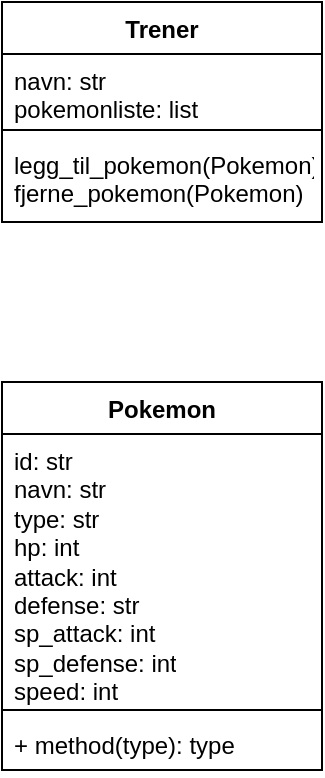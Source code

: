 <mxfile version="22.1.17" type="device">
  <diagram name="Page-1" id="VE6YEJn4PftV8VdNdtsw">
    <mxGraphModel dx="954" dy="640" grid="1" gridSize="10" guides="1" tooltips="1" connect="1" arrows="1" fold="1" page="1" pageScale="1" pageWidth="827" pageHeight="1169" math="0" shadow="0">
      <root>
        <mxCell id="0" />
        <mxCell id="1" parent="0" />
        <mxCell id="7GiyLR0LiVSR251wjXOw-5" value="Trener" style="swimlane;fontStyle=1;align=center;verticalAlign=top;childLayout=stackLayout;horizontal=1;startSize=26;horizontalStack=0;resizeParent=1;resizeParentMax=0;resizeLast=0;collapsible=1;marginBottom=0;whiteSpace=wrap;html=1;" vertex="1" parent="1">
          <mxGeometry x="160" y="250" width="160" height="110" as="geometry" />
        </mxCell>
        <mxCell id="7GiyLR0LiVSR251wjXOw-6" value="navn: str&lt;br&gt;pokemonliste: list" style="text;strokeColor=none;fillColor=none;align=left;verticalAlign=top;spacingLeft=4;spacingRight=4;overflow=hidden;rotatable=0;points=[[0,0.5],[1,0.5]];portConstraint=eastwest;whiteSpace=wrap;html=1;" vertex="1" parent="7GiyLR0LiVSR251wjXOw-5">
          <mxGeometry y="26" width="160" height="34" as="geometry" />
        </mxCell>
        <mxCell id="7GiyLR0LiVSR251wjXOw-7" value="" style="line;strokeWidth=1;fillColor=none;align=left;verticalAlign=middle;spacingTop=-1;spacingLeft=3;spacingRight=3;rotatable=0;labelPosition=right;points=[];portConstraint=eastwest;strokeColor=inherit;" vertex="1" parent="7GiyLR0LiVSR251wjXOw-5">
          <mxGeometry y="60" width="160" height="8" as="geometry" />
        </mxCell>
        <mxCell id="7GiyLR0LiVSR251wjXOw-8" value="legg_til_pokemon(Pokemon)&lt;br&gt;fjerne_pokemon(Pokemon)" style="text;strokeColor=none;fillColor=none;align=left;verticalAlign=top;spacingLeft=4;spacingRight=4;overflow=hidden;rotatable=0;points=[[0,0.5],[1,0.5]];portConstraint=eastwest;whiteSpace=wrap;html=1;" vertex="1" parent="7GiyLR0LiVSR251wjXOw-5">
          <mxGeometry y="68" width="160" height="42" as="geometry" />
        </mxCell>
        <mxCell id="7GiyLR0LiVSR251wjXOw-9" value="Pokemon" style="swimlane;fontStyle=1;align=center;verticalAlign=top;childLayout=stackLayout;horizontal=1;startSize=26;horizontalStack=0;resizeParent=1;resizeParentMax=0;resizeLast=0;collapsible=1;marginBottom=0;whiteSpace=wrap;html=1;" vertex="1" parent="1">
          <mxGeometry x="160" y="440" width="160" height="194" as="geometry" />
        </mxCell>
        <mxCell id="7GiyLR0LiVSR251wjXOw-10" value="id: str&lt;br&gt;navn: str&lt;br&gt;type: str&lt;br&gt;hp: int&lt;br&gt;attack: int&lt;br&gt;defense: str&lt;br&gt;sp_attack: int&lt;br&gt;sp_defense: int&lt;br&gt;speed: int" style="text;strokeColor=none;fillColor=none;align=left;verticalAlign=top;spacingLeft=4;spacingRight=4;overflow=hidden;rotatable=0;points=[[0,0.5],[1,0.5]];portConstraint=eastwest;whiteSpace=wrap;html=1;" vertex="1" parent="7GiyLR0LiVSR251wjXOw-9">
          <mxGeometry y="26" width="160" height="134" as="geometry" />
        </mxCell>
        <mxCell id="7GiyLR0LiVSR251wjXOw-11" value="" style="line;strokeWidth=1;fillColor=none;align=left;verticalAlign=middle;spacingTop=-1;spacingLeft=3;spacingRight=3;rotatable=0;labelPosition=right;points=[];portConstraint=eastwest;strokeColor=inherit;" vertex="1" parent="7GiyLR0LiVSR251wjXOw-9">
          <mxGeometry y="160" width="160" height="8" as="geometry" />
        </mxCell>
        <mxCell id="7GiyLR0LiVSR251wjXOw-12" value="+ method(type): type" style="text;strokeColor=none;fillColor=none;align=left;verticalAlign=top;spacingLeft=4;spacingRight=4;overflow=hidden;rotatable=0;points=[[0,0.5],[1,0.5]];portConstraint=eastwest;whiteSpace=wrap;html=1;" vertex="1" parent="7GiyLR0LiVSR251wjXOw-9">
          <mxGeometry y="168" width="160" height="26" as="geometry" />
        </mxCell>
      </root>
    </mxGraphModel>
  </diagram>
</mxfile>
